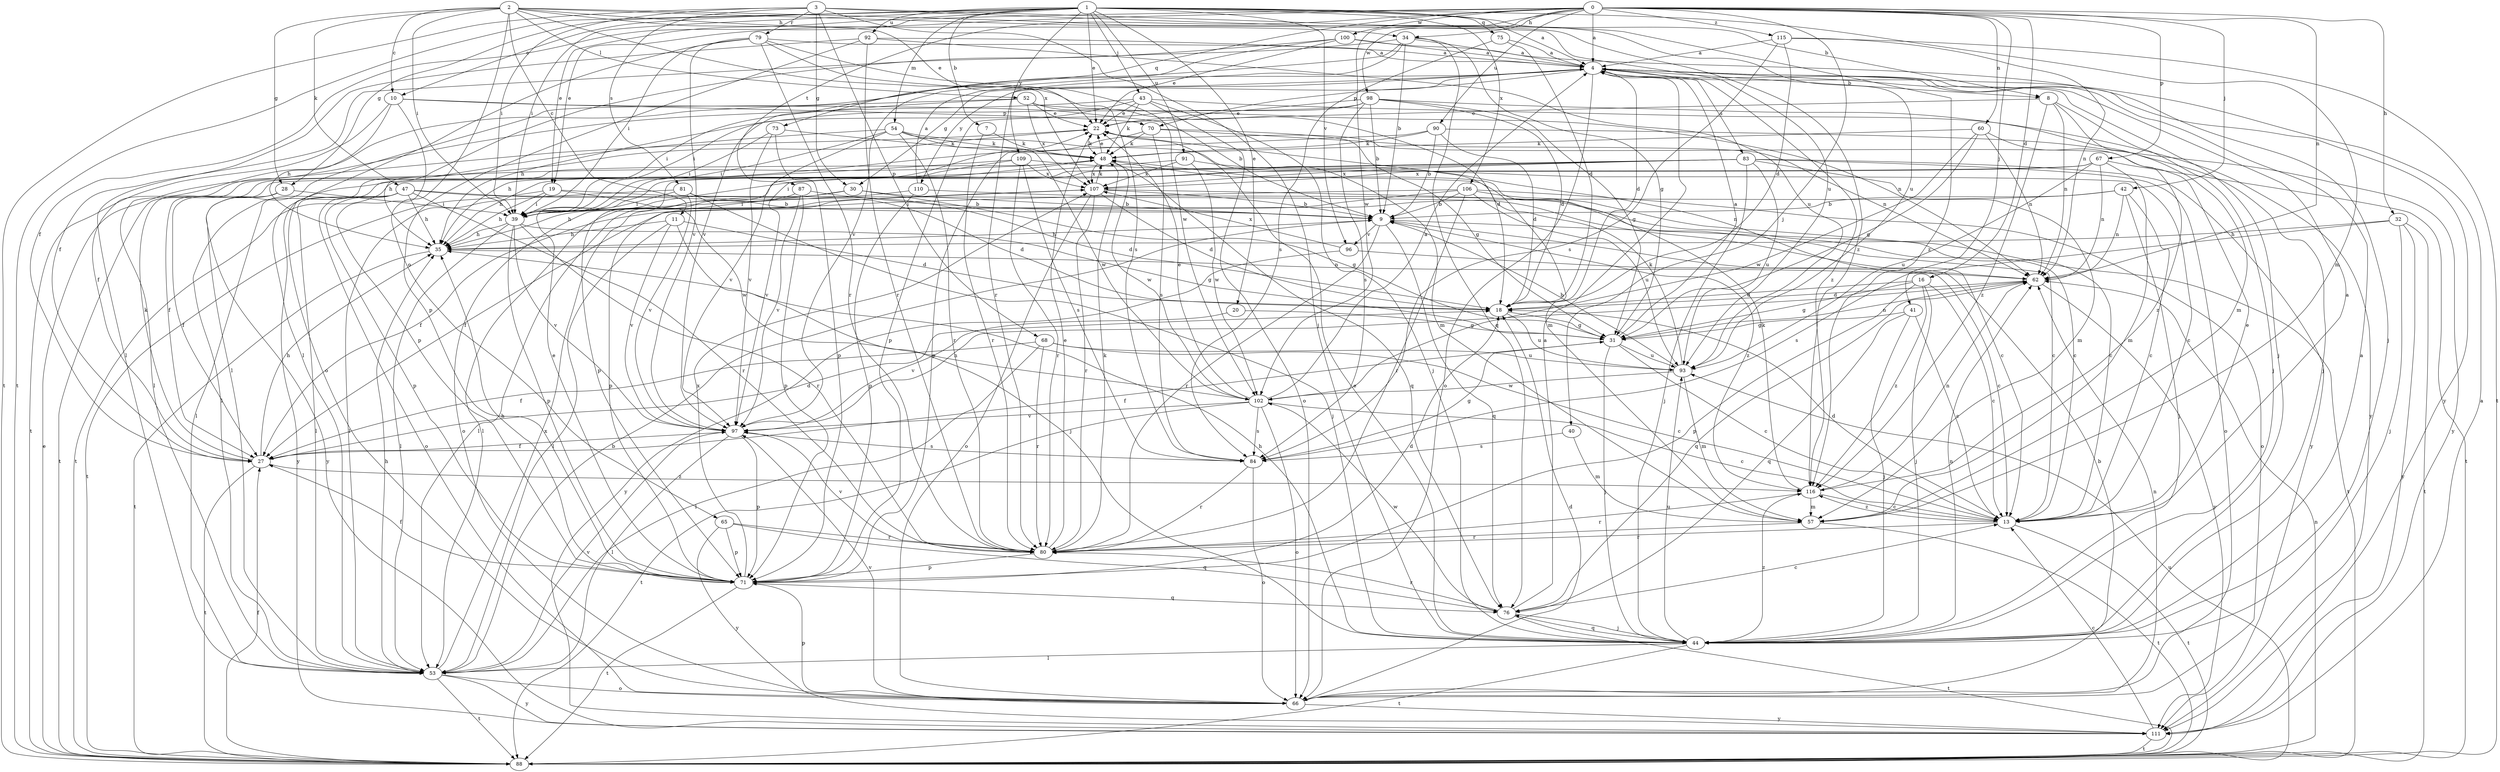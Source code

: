 strict digraph  {
0;
1;
2;
3;
4;
7;
8;
9;
10;
11;
13;
16;
18;
19;
20;
22;
27;
28;
30;
31;
32;
34;
35;
39;
40;
41;
42;
43;
44;
47;
48;
52;
53;
54;
57;
60;
62;
65;
66;
67;
68;
70;
71;
73;
75;
76;
79;
80;
81;
83;
84;
87;
88;
90;
91;
92;
93;
96;
97;
98;
100;
102;
106;
107;
109;
110;
111;
115;
116;
0 -> 4  [label=a];
0 -> 16  [label=d];
0 -> 19  [label=e];
0 -> 27  [label=f];
0 -> 32  [label=h];
0 -> 34  [label=h];
0 -> 40  [label=j];
0 -> 41  [label=j];
0 -> 42  [label=j];
0 -> 60  [label=n];
0 -> 62  [label=n];
0 -> 67  [label=p];
0 -> 73  [label=q];
0 -> 87  [label=t];
0 -> 90  [label=u];
0 -> 98  [label=w];
0 -> 100  [label=w];
0 -> 102  [label=w];
0 -> 115  [label=z];
1 -> 4  [label=a];
1 -> 7  [label=b];
1 -> 8  [label=b];
1 -> 10  [label=c];
1 -> 19  [label=e];
1 -> 20  [label=e];
1 -> 22  [label=e];
1 -> 28  [label=g];
1 -> 39  [label=i];
1 -> 43  [label=j];
1 -> 54  [label=m];
1 -> 57  [label=m];
1 -> 75  [label=q];
1 -> 88  [label=t];
1 -> 91  [label=u];
1 -> 92  [label=u];
1 -> 96  [label=v];
1 -> 106  [label=x];
1 -> 109  [label=y];
2 -> 10  [label=c];
2 -> 11  [label=c];
2 -> 22  [label=e];
2 -> 28  [label=g];
2 -> 34  [label=h];
2 -> 39  [label=i];
2 -> 47  [label=k];
2 -> 52  [label=l];
2 -> 65  [label=o];
2 -> 93  [label=u];
2 -> 107  [label=x];
2 -> 116  [label=z];
3 -> 30  [label=g];
3 -> 39  [label=i];
3 -> 44  [label=j];
3 -> 68  [label=p];
3 -> 79  [label=r];
3 -> 81  [label=s];
3 -> 88  [label=t];
3 -> 93  [label=u];
3 -> 116  [label=z];
4 -> 8  [label=b];
4 -> 18  [label=d];
4 -> 30  [label=g];
4 -> 44  [label=j];
4 -> 53  [label=l];
4 -> 66  [label=o];
4 -> 70  [label=p];
4 -> 83  [label=s];
4 -> 110  [label=y];
4 -> 111  [label=y];
4 -> 116  [label=z];
7 -> 48  [label=k];
7 -> 80  [label=r];
8 -> 22  [label=e];
8 -> 44  [label=j];
8 -> 57  [label=m];
8 -> 62  [label=n];
8 -> 116  [label=z];
9 -> 35  [label=h];
9 -> 76  [label=q];
9 -> 80  [label=r];
9 -> 88  [label=t];
9 -> 96  [label=v];
9 -> 116  [label=z];
10 -> 9  [label=b];
10 -> 35  [label=h];
10 -> 70  [label=p];
10 -> 71  [label=p];
10 -> 88  [label=t];
11 -> 18  [label=d];
11 -> 35  [label=h];
11 -> 44  [label=j];
11 -> 53  [label=l];
11 -> 97  [label=v];
13 -> 4  [label=a];
13 -> 18  [label=d];
13 -> 22  [label=e];
13 -> 80  [label=r];
13 -> 88  [label=t];
13 -> 116  [label=z];
16 -> 13  [label=c];
16 -> 18  [label=d];
16 -> 31  [label=g];
16 -> 44  [label=j];
16 -> 71  [label=p];
16 -> 116  [label=z];
18 -> 31  [label=g];
18 -> 93  [label=u];
19 -> 18  [label=d];
19 -> 35  [label=h];
19 -> 39  [label=i];
19 -> 88  [label=t];
19 -> 102  [label=w];
20 -> 31  [label=g];
20 -> 97  [label=v];
22 -> 48  [label=k];
22 -> 53  [label=l];
22 -> 57  [label=m];
27 -> 18  [label=d];
27 -> 35  [label=h];
27 -> 48  [label=k];
27 -> 88  [label=t];
27 -> 116  [label=z];
28 -> 27  [label=f];
28 -> 39  [label=i];
28 -> 111  [label=y];
30 -> 9  [label=b];
30 -> 31  [label=g];
30 -> 53  [label=l];
30 -> 71  [label=p];
31 -> 4  [label=a];
31 -> 13  [label=c];
31 -> 27  [label=f];
31 -> 44  [label=j];
31 -> 62  [label=n];
31 -> 93  [label=u];
32 -> 35  [label=h];
32 -> 44  [label=j];
32 -> 84  [label=s];
32 -> 88  [label=t];
32 -> 111  [label=y];
34 -> 4  [label=a];
34 -> 9  [label=b];
34 -> 27  [label=f];
34 -> 31  [label=g];
34 -> 76  [label=q];
34 -> 80  [label=r];
34 -> 97  [label=v];
35 -> 62  [label=n];
35 -> 88  [label=t];
39 -> 31  [label=g];
39 -> 35  [label=h];
39 -> 53  [label=l];
39 -> 71  [label=p];
39 -> 80  [label=r];
39 -> 97  [label=v];
40 -> 57  [label=m];
40 -> 84  [label=s];
41 -> 13  [label=c];
41 -> 31  [label=g];
41 -> 44  [label=j];
41 -> 76  [label=q];
42 -> 9  [label=b];
42 -> 13  [label=c];
42 -> 27  [label=f];
42 -> 44  [label=j];
42 -> 62  [label=n];
43 -> 22  [label=e];
43 -> 39  [label=i];
43 -> 44  [label=j];
43 -> 48  [label=k];
43 -> 53  [label=l];
43 -> 66  [label=o];
43 -> 111  [label=y];
44 -> 4  [label=a];
44 -> 22  [label=e];
44 -> 35  [label=h];
44 -> 53  [label=l];
44 -> 62  [label=n];
44 -> 76  [label=q];
44 -> 88  [label=t];
44 -> 93  [label=u];
44 -> 116  [label=z];
47 -> 9  [label=b];
47 -> 13  [label=c];
47 -> 35  [label=h];
47 -> 53  [label=l];
47 -> 66  [label=o];
47 -> 71  [label=p];
47 -> 80  [label=r];
47 -> 111  [label=y];
48 -> 22  [label=e];
48 -> 71  [label=p];
48 -> 76  [label=q];
48 -> 88  [label=t];
48 -> 102  [label=w];
48 -> 107  [label=x];
52 -> 18  [label=d];
52 -> 22  [label=e];
52 -> 27  [label=f];
52 -> 39  [label=i];
52 -> 62  [label=n];
52 -> 107  [label=x];
53 -> 9  [label=b];
53 -> 35  [label=h];
53 -> 66  [label=o];
53 -> 88  [label=t];
53 -> 97  [label=v];
53 -> 107  [label=x];
53 -> 111  [label=y];
54 -> 35  [label=h];
54 -> 39  [label=i];
54 -> 48  [label=k];
54 -> 57  [label=m];
54 -> 80  [label=r];
54 -> 97  [label=v];
54 -> 102  [label=w];
57 -> 80  [label=r];
57 -> 88  [label=t];
60 -> 31  [label=g];
60 -> 48  [label=k];
60 -> 62  [label=n];
60 -> 102  [label=w];
60 -> 116  [label=z];
62 -> 18  [label=d];
62 -> 76  [label=q];
62 -> 111  [label=y];
65 -> 71  [label=p];
65 -> 76  [label=q];
65 -> 80  [label=r];
65 -> 111  [label=y];
66 -> 9  [label=b];
66 -> 18  [label=d];
66 -> 62  [label=n];
66 -> 71  [label=p];
66 -> 97  [label=v];
66 -> 111  [label=y];
67 -> 39  [label=i];
67 -> 57  [label=m];
67 -> 62  [label=n];
67 -> 88  [label=t];
67 -> 93  [label=u];
67 -> 107  [label=x];
68 -> 13  [label=c];
68 -> 27  [label=f];
68 -> 53  [label=l];
68 -> 80  [label=r];
68 -> 93  [label=u];
70 -> 31  [label=g];
70 -> 35  [label=h];
70 -> 48  [label=k];
70 -> 62  [label=n];
70 -> 84  [label=s];
71 -> 18  [label=d];
71 -> 22  [label=e];
71 -> 27  [label=f];
71 -> 35  [label=h];
71 -> 76  [label=q];
71 -> 88  [label=t];
71 -> 107  [label=x];
73 -> 39  [label=i];
73 -> 48  [label=k];
73 -> 71  [label=p];
73 -> 97  [label=v];
75 -> 4  [label=a];
75 -> 18  [label=d];
75 -> 84  [label=s];
76 -> 4  [label=a];
76 -> 13  [label=c];
76 -> 44  [label=j];
76 -> 80  [label=r];
76 -> 88  [label=t];
76 -> 102  [label=w];
79 -> 4  [label=a];
79 -> 39  [label=i];
79 -> 66  [label=o];
79 -> 80  [label=r];
79 -> 84  [label=s];
79 -> 97  [label=v];
79 -> 102  [label=w];
80 -> 22  [label=e];
80 -> 48  [label=k];
80 -> 71  [label=p];
80 -> 97  [label=v];
81 -> 18  [label=d];
81 -> 39  [label=i];
81 -> 44  [label=j];
81 -> 53  [label=l];
81 -> 97  [label=v];
83 -> 27  [label=f];
83 -> 35  [label=h];
83 -> 44  [label=j];
83 -> 57  [label=m];
83 -> 66  [label=o];
83 -> 93  [label=u];
83 -> 97  [label=v];
83 -> 107  [label=x];
83 -> 111  [label=y];
84 -> 31  [label=g];
84 -> 66  [label=o];
84 -> 80  [label=r];
87 -> 9  [label=b];
87 -> 53  [label=l];
87 -> 71  [label=p];
87 -> 97  [label=v];
88 -> 22  [label=e];
88 -> 27  [label=f];
88 -> 62  [label=n];
88 -> 93  [label=u];
90 -> 9  [label=b];
90 -> 18  [label=d];
90 -> 48  [label=k];
90 -> 71  [label=p];
90 -> 111  [label=y];
91 -> 62  [label=n];
91 -> 88  [label=t];
91 -> 102  [label=w];
91 -> 107  [label=x];
92 -> 4  [label=a];
92 -> 53  [label=l];
92 -> 71  [label=p];
92 -> 80  [label=r];
92 -> 93  [label=u];
93 -> 9  [label=b];
93 -> 48  [label=k];
93 -> 57  [label=m];
93 -> 102  [label=w];
96 -> 13  [label=c];
96 -> 107  [label=x];
96 -> 111  [label=y];
97 -> 27  [label=f];
97 -> 53  [label=l];
97 -> 62  [label=n];
97 -> 71  [label=p];
97 -> 84  [label=s];
98 -> 9  [label=b];
98 -> 18  [label=d];
98 -> 22  [label=e];
98 -> 31  [label=g];
98 -> 35  [label=h];
98 -> 44  [label=j];
98 -> 71  [label=p];
98 -> 84  [label=s];
100 -> 4  [label=a];
100 -> 22  [label=e];
100 -> 44  [label=j];
100 -> 53  [label=l];
100 -> 97  [label=v];
102 -> 4  [label=a];
102 -> 13  [label=c];
102 -> 22  [label=e];
102 -> 66  [label=o];
102 -> 84  [label=s];
102 -> 88  [label=t];
102 -> 97  [label=v];
106 -> 9  [label=b];
106 -> 13  [label=c];
106 -> 27  [label=f];
106 -> 39  [label=i];
106 -> 66  [label=o];
106 -> 80  [label=r];
106 -> 93  [label=u];
107 -> 9  [label=b];
107 -> 13  [label=c];
107 -> 18  [label=d];
107 -> 35  [label=h];
107 -> 48  [label=k];
107 -> 66  [label=o];
107 -> 80  [label=r];
109 -> 13  [label=c];
109 -> 53  [label=l];
109 -> 66  [label=o];
109 -> 80  [label=r];
109 -> 84  [label=s];
109 -> 107  [label=x];
110 -> 4  [label=a];
110 -> 13  [label=c];
110 -> 39  [label=i];
110 -> 71  [label=p];
111 -> 4  [label=a];
111 -> 13  [label=c];
111 -> 88  [label=t];
115 -> 4  [label=a];
115 -> 18  [label=d];
115 -> 62  [label=n];
115 -> 84  [label=s];
115 -> 88  [label=t];
116 -> 13  [label=c];
116 -> 48  [label=k];
116 -> 57  [label=m];
116 -> 62  [label=n];
116 -> 80  [label=r];
}
